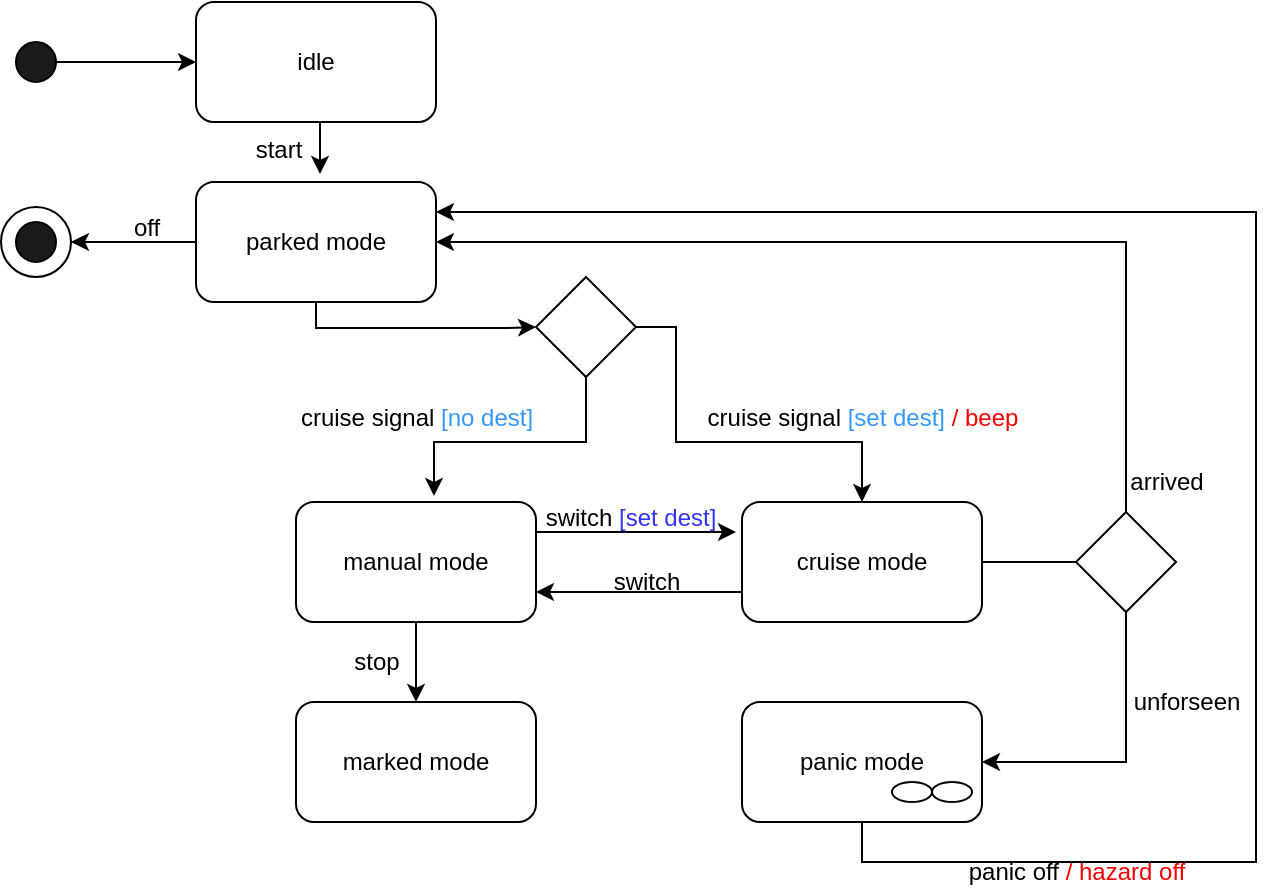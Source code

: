 <mxfile version="12.6.5" type="device"><diagram id="rJQalkXsSM0zu1o9MNRR" name="Page-1"><mxGraphModel dx="1024" dy="592" grid="1" gridSize="10" guides="1" tooltips="1" connect="1" arrows="1" fold="1" page="1" pageScale="1" pageWidth="850" pageHeight="1100" math="0" shadow="0"><root><mxCell id="0"/><mxCell id="1" parent="0"/><mxCell id="UdCQcEMCRQz7HERftlRl-1" style="edgeStyle=orthogonalEdgeStyle;rounded=0;orthogonalLoop=1;jettySize=auto;html=1;exitX=1;exitY=0.5;exitDx=0;exitDy=0;entryX=0;entryY=0.5;entryDx=0;entryDy=0;" parent="1" source="UdCQcEMCRQz7HERftlRl-2" target="UdCQcEMCRQz7HERftlRl-4" edge="1"><mxGeometry relative="1" as="geometry"/></mxCell><mxCell id="UdCQcEMCRQz7HERftlRl-2" value="" style="ellipse;whiteSpace=wrap;html=1;aspect=fixed;fillColor=#1A1A1A;" parent="1" vertex="1"><mxGeometry x="80" y="170" width="20" height="20" as="geometry"/></mxCell><mxCell id="UdCQcEMCRQz7HERftlRl-3" style="edgeStyle=orthogonalEdgeStyle;rounded=0;orthogonalLoop=1;jettySize=auto;html=1;exitX=0.5;exitY=1;exitDx=0;exitDy=0;entryX=1.025;entryY=1.1;entryDx=0;entryDy=0;entryPerimeter=0;" parent="1" source="UdCQcEMCRQz7HERftlRl-4" target="UdCQcEMCRQz7HERftlRl-26" edge="1"><mxGeometry relative="1" as="geometry"/></mxCell><mxCell id="UdCQcEMCRQz7HERftlRl-4" value="idle" style="rounded=1;whiteSpace=wrap;html=1;" parent="1" vertex="1"><mxGeometry x="170" y="150" width="120" height="60" as="geometry"/></mxCell><mxCell id="UdCQcEMCRQz7HERftlRl-5" style="edgeStyle=orthogonalEdgeStyle;rounded=0;orthogonalLoop=1;jettySize=auto;html=1;exitX=0;exitY=0.5;exitDx=0;exitDy=0;" parent="1" source="UdCQcEMCRQz7HERftlRl-7" target="UdCQcEMCRQz7HERftlRl-23" edge="1"><mxGeometry relative="1" as="geometry"/></mxCell><mxCell id="UdCQcEMCRQz7HERftlRl-6" style="edgeStyle=orthogonalEdgeStyle;rounded=0;orthogonalLoop=1;jettySize=auto;html=1;exitX=0.5;exitY=1;exitDx=0;exitDy=0;entryX=0;entryY=0.5;entryDx=0;entryDy=0;endArrow=classic;endFill=1;strokeColor=#000000;" parent="1" source="UdCQcEMCRQz7HERftlRl-7" target="UdCQcEMCRQz7HERftlRl-19" edge="1"><mxGeometry relative="1" as="geometry"><Array as="points"><mxPoint x="230" y="313"/><mxPoint x="325" y="313"/></Array></mxGeometry></mxCell><mxCell id="UdCQcEMCRQz7HERftlRl-7" value="parked mode" style="rounded=1;whiteSpace=wrap;html=1;" parent="1" vertex="1"><mxGeometry x="170" y="240" width="120" height="60" as="geometry"/></mxCell><mxCell id="UdCQcEMCRQz7HERftlRl-8" style="edgeStyle=orthogonalEdgeStyle;rounded=0;orthogonalLoop=1;jettySize=auto;html=1;exitX=0.5;exitY=1;exitDx=0;exitDy=0;entryX=0.5;entryY=0;entryDx=0;entryDy=0;" parent="1" source="UdCQcEMCRQz7HERftlRl-10" target="UdCQcEMCRQz7HERftlRl-11" edge="1"><mxGeometry relative="1" as="geometry"/></mxCell><mxCell id="UdCQcEMCRQz7HERftlRl-9" style="edgeStyle=orthogonalEdgeStyle;rounded=0;orthogonalLoop=1;jettySize=auto;html=1;exitX=1;exitY=0.25;exitDx=0;exitDy=0;" parent="1" source="UdCQcEMCRQz7HERftlRl-10" edge="1"><mxGeometry relative="1" as="geometry"><mxPoint x="440" y="415" as="targetPoint"/></mxGeometry></mxCell><mxCell id="UdCQcEMCRQz7HERftlRl-10" value="manual mode" style="rounded=1;whiteSpace=wrap;html=1;" parent="1" vertex="1"><mxGeometry x="220" y="400" width="120" height="60" as="geometry"/></mxCell><mxCell id="UdCQcEMCRQz7HERftlRl-11" value="marked mode" style="rounded=1;whiteSpace=wrap;html=1;" parent="1" vertex="1"><mxGeometry x="220" y="500" width="120" height="60" as="geometry"/></mxCell><mxCell id="UdCQcEMCRQz7HERftlRl-12" style="edgeStyle=orthogonalEdgeStyle;rounded=0;orthogonalLoop=1;jettySize=auto;html=1;exitX=0;exitY=0.75;exitDx=0;exitDy=0;entryX=1;entryY=0.75;entryDx=0;entryDy=0;" parent="1" source="UdCQcEMCRQz7HERftlRl-14" target="UdCQcEMCRQz7HERftlRl-10" edge="1"><mxGeometry relative="1" as="geometry"/></mxCell><mxCell id="UdCQcEMCRQz7HERftlRl-13" style="edgeStyle=orthogonalEdgeStyle;rounded=0;orthogonalLoop=1;jettySize=auto;html=1;exitX=1;exitY=0.5;exitDx=0;exitDy=0;entryX=0;entryY=0.5;entryDx=0;entryDy=0;strokeColor=#000000;endArrow=none;endFill=0;" parent="1" source="UdCQcEMCRQz7HERftlRl-14" target="UdCQcEMCRQz7HERftlRl-22" edge="1"><mxGeometry relative="1" as="geometry"/></mxCell><mxCell id="UdCQcEMCRQz7HERftlRl-14" value="cruise mode" style="rounded=1;whiteSpace=wrap;html=1;" parent="1" vertex="1"><mxGeometry x="443" y="400" width="120" height="60" as="geometry"/></mxCell><mxCell id="UdCQcEMCRQz7HERftlRl-15" style="edgeStyle=orthogonalEdgeStyle;rounded=0;orthogonalLoop=1;jettySize=auto;html=1;exitX=0.5;exitY=1;exitDx=0;exitDy=0;entryX=1;entryY=0.25;entryDx=0;entryDy=0;endArrow=classic;endFill=1;strokeColor=#000000;" parent="1" source="UdCQcEMCRQz7HERftlRl-16" target="UdCQcEMCRQz7HERftlRl-7" edge="1"><mxGeometry relative="1" as="geometry"><Array as="points"><mxPoint x="503" y="580"/><mxPoint x="700" y="580"/><mxPoint x="700" y="255"/></Array></mxGeometry></mxCell><mxCell id="UdCQcEMCRQz7HERftlRl-16" value="panic mode" style="rounded=1;whiteSpace=wrap;html=1;" parent="1" vertex="1"><mxGeometry x="443" y="500" width="120" height="60" as="geometry"/></mxCell><mxCell id="UdCQcEMCRQz7HERftlRl-17" style="edgeStyle=orthogonalEdgeStyle;rounded=0;orthogonalLoop=1;jettySize=auto;html=1;exitX=0.5;exitY=1;exitDx=0;exitDy=0;entryX=0.575;entryY=-0.05;entryDx=0;entryDy=0;entryPerimeter=0;" parent="1" source="UdCQcEMCRQz7HERftlRl-19" target="UdCQcEMCRQz7HERftlRl-10" edge="1"><mxGeometry relative="1" as="geometry"><Array as="points"><mxPoint x="365" y="370"/><mxPoint x="289" y="370"/></Array></mxGeometry></mxCell><mxCell id="UdCQcEMCRQz7HERftlRl-18" style="edgeStyle=orthogonalEdgeStyle;rounded=0;orthogonalLoop=1;jettySize=auto;html=1;exitX=1;exitY=0.5;exitDx=0;exitDy=0;entryX=0.5;entryY=0;entryDx=0;entryDy=0;" parent="1" source="UdCQcEMCRQz7HERftlRl-19" target="UdCQcEMCRQz7HERftlRl-14" edge="1"><mxGeometry relative="1" as="geometry"><Array as="points"><mxPoint x="410" y="313"/><mxPoint x="410" y="370"/><mxPoint x="503" y="370"/></Array></mxGeometry></mxCell><mxCell id="UdCQcEMCRQz7HERftlRl-19" value="" style="rhombus;whiteSpace=wrap;html=1;fillColor=#FFFFFF;" parent="1" vertex="1"><mxGeometry x="340" y="287.5" width="50" height="50" as="geometry"/></mxCell><mxCell id="UdCQcEMCRQz7HERftlRl-20" style="edgeStyle=orthogonalEdgeStyle;rounded=0;orthogonalLoop=1;jettySize=auto;html=1;exitX=0.5;exitY=0;exitDx=0;exitDy=0;entryX=1;entryY=0.5;entryDx=0;entryDy=0;endArrow=classic;endFill=1;strokeColor=#000000;" parent="1" source="UdCQcEMCRQz7HERftlRl-22" target="UdCQcEMCRQz7HERftlRl-7" edge="1"><mxGeometry relative="1" as="geometry"/></mxCell><mxCell id="UdCQcEMCRQz7HERftlRl-21" style="edgeStyle=orthogonalEdgeStyle;rounded=0;orthogonalLoop=1;jettySize=auto;html=1;exitX=0.5;exitY=1;exitDx=0;exitDy=0;entryX=1;entryY=0.5;entryDx=0;entryDy=0;endArrow=classic;endFill=1;strokeColor=#000000;" parent="1" source="UdCQcEMCRQz7HERftlRl-22" target="UdCQcEMCRQz7HERftlRl-16" edge="1"><mxGeometry relative="1" as="geometry"/></mxCell><mxCell id="UdCQcEMCRQz7HERftlRl-22" value="" style="rhombus;whiteSpace=wrap;html=1;fillColor=#FFFFFF;" parent="1" vertex="1"><mxGeometry x="610" y="405" width="50" height="50" as="geometry"/></mxCell><mxCell id="UdCQcEMCRQz7HERftlRl-23" value="" style="ellipse;whiteSpace=wrap;html=1;aspect=fixed;fillColor=#FFFFFF;" parent="1" vertex="1"><mxGeometry x="72.5" y="252.5" width="35" height="35" as="geometry"/></mxCell><mxCell id="UdCQcEMCRQz7HERftlRl-24" value="" style="ellipse;whiteSpace=wrap;html=1;aspect=fixed;fillColor=#1A1A1A;" parent="1" vertex="1"><mxGeometry x="80" y="260" width="20" height="20" as="geometry"/></mxCell><mxCell id="UdCQcEMCRQz7HERftlRl-25" value="off" style="text;html=1;align=center;verticalAlign=middle;resizable=0;points=[];autosize=1;" parent="1" vertex="1"><mxGeometry x="130" y="252.5" width="30" height="20" as="geometry"/></mxCell><mxCell id="UdCQcEMCRQz7HERftlRl-26" value="start" style="text;html=1;align=center;verticalAlign=middle;resizable=0;points=[];autosize=1;" parent="1" vertex="1"><mxGeometry x="191" y="214" width="40" height="20" as="geometry"/></mxCell><mxCell id="UdCQcEMCRQz7HERftlRl-27" value="" style="ellipse;whiteSpace=wrap;html=1;fillColor=#FFFFFF;" parent="1" vertex="1"><mxGeometry x="518" y="540" width="20" height="10" as="geometry"/></mxCell><mxCell id="UdCQcEMCRQz7HERftlRl-28" value="" style="ellipse;whiteSpace=wrap;html=1;fillColor=#FFFFFF;" parent="1" vertex="1"><mxGeometry x="538" y="540" width="20" height="10" as="geometry"/></mxCell><mxCell id="UdCQcEMCRQz7HERftlRl-29" value="cruise signal &lt;font color=&quot;#3399ff&quot;&gt;[no dest]&lt;/font&gt;" style="text;html=1;align=center;verticalAlign=middle;resizable=0;points=[];autosize=1;" parent="1" vertex="1"><mxGeometry x="215" y="348" width="130" height="20" as="geometry"/></mxCell><mxCell id="UdCQcEMCRQz7HERftlRl-30" value="cruise signal &lt;font color=&quot;#3399ff&quot;&gt;[set dest] &lt;/font&gt;&lt;font color=&quot;#ff0000&quot;&gt;/ beep&lt;/font&gt;" style="text;html=1;align=center;verticalAlign=middle;resizable=0;points=[];autosize=1;" parent="1" vertex="1"><mxGeometry x="418" y="348" width="170" height="20" as="geometry"/></mxCell><mxCell id="UdCQcEMCRQz7HERftlRl-31" value="stop" style="text;html=1;align=center;verticalAlign=middle;resizable=0;points=[];autosize=1;" parent="1" vertex="1"><mxGeometry x="240" y="470" width="40" height="20" as="geometry"/></mxCell><mxCell id="UdCQcEMCRQz7HERftlRl-32" value="switch&lt;font color=&quot;#3333ff&quot;&gt; [set dest]&lt;/font&gt;" style="text;html=1;align=center;verticalAlign=middle;resizable=0;points=[];autosize=1;" parent="1" vertex="1"><mxGeometry x="337" y="398" width="100" height="20" as="geometry"/></mxCell><mxCell id="UdCQcEMCRQz7HERftlRl-33" value="switch" style="text;html=1;align=center;verticalAlign=middle;resizable=0;points=[];autosize=1;" parent="1" vertex="1"><mxGeometry x="370" y="430" width="50" height="20" as="geometry"/></mxCell><mxCell id="UdCQcEMCRQz7HERftlRl-34" value="arrived" style="text;html=1;align=center;verticalAlign=middle;resizable=0;points=[];autosize=1;" parent="1" vertex="1"><mxGeometry x="630" y="380" width="50" height="20" as="geometry"/></mxCell><mxCell id="UdCQcEMCRQz7HERftlRl-35" value="unforseen" style="text;html=1;align=center;verticalAlign=middle;resizable=0;points=[];autosize=1;" parent="1" vertex="1"><mxGeometry x="630" y="490" width="70" height="20" as="geometry"/></mxCell><mxCell id="UdCQcEMCRQz7HERftlRl-36" value="panic off &lt;font color=&quot;#ff0000&quot;&gt;/ hazard off&lt;/font&gt;" style="text;html=1;align=center;verticalAlign=middle;resizable=0;points=[];autosize=1;" parent="1" vertex="1"><mxGeometry x="550" y="575" width="120" height="20" as="geometry"/></mxCell></root></mxGraphModel></diagram></mxfile>